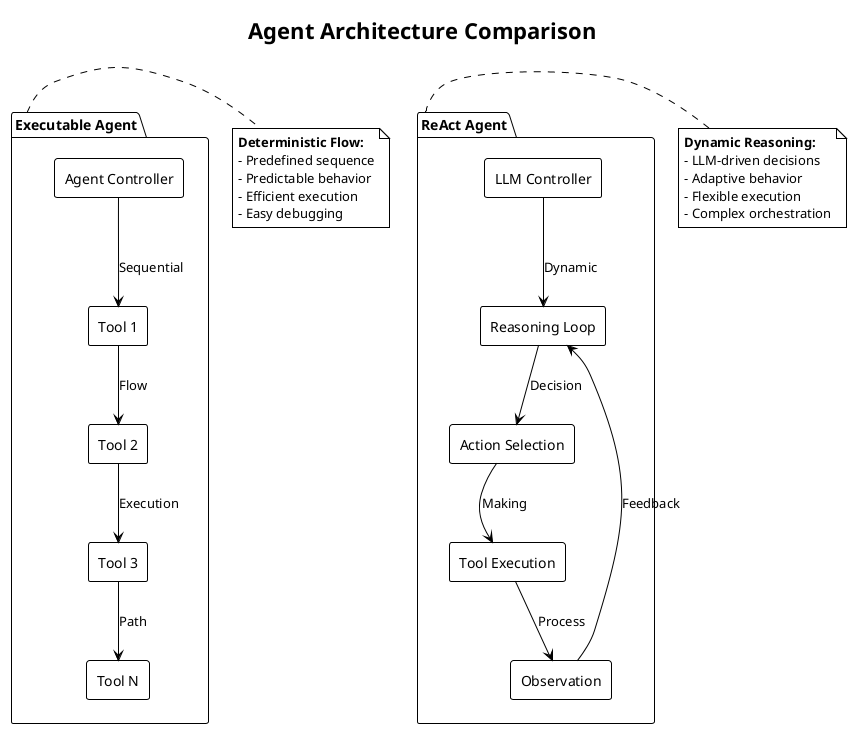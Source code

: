 @startuml Agent Architecture Comparison
!theme plain
skinparam backgroundColor #FFFFFF

title Agent Architecture Comparison

package "Executable Agent" as ExecAgent {
    rectangle "Agent Controller" as ExecController
    rectangle "Tool 1" as ExecTool1
    rectangle "Tool 2" as ExecTool2
    rectangle "Tool 3" as ExecTool3
    rectangle "Tool N" as ExecTool4
    
    ExecController --> ExecTool1 : Sequential
    ExecTool1 --> ExecTool2 : Flow
    ExecTool2 --> ExecTool3 : Execution
    ExecTool3 --> ExecTool4 : Path
}

package "ReAct Agent" as ReActAgent {
    rectangle "LLM Controller" as ReActController
    rectangle "Reasoning Loop" as ReActLoop
    rectangle "Action Selection" as ReActAction
    rectangle "Tool Execution" as ReActExec
    rectangle "Observation" as ReActObs
    
    ReActController --> ReActLoop : Dynamic
    ReActLoop --> ReActAction : Decision
    ReActAction --> ReActExec : Making
    ReActExec --> ReActObs : Process
    ReActObs --> ReActLoop : Feedback
}

note right of ExecAgent
**Deterministic Flow:**
- Predefined sequence
- Predictable behavior
- Efficient execution
- Easy debugging
end note

note right of ReActAgent
**Dynamic Reasoning:**
- LLM-driven decisions
- Adaptive behavior
- Flexible execution
- Complex orchestration
end note

@enduml
